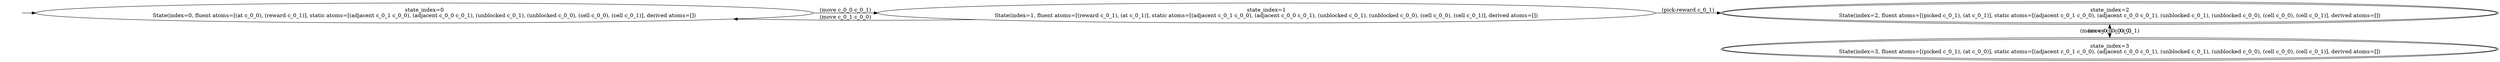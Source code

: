 digraph {
rankdir="LR"
s0[label="state_index=0
State(index=0, fluent atoms=[(at c_0_0), (reward c_0_1)], static atoms=[(adjacent c_0_1 c_0_0), (adjacent c_0_0 c_0_1), (unblocked c_0_1), (unblocked c_0_0), (cell c_0_0), (cell c_0_1)], derived atoms=[])
"]
s1[label="state_index=1
State(index=1, fluent atoms=[(reward c_0_1), (at c_0_1)], static atoms=[(adjacent c_0_1 c_0_0), (adjacent c_0_0 c_0_1), (unblocked c_0_1), (unblocked c_0_0), (cell c_0_0), (cell c_0_1)], derived atoms=[])
"]
s2[peripheries=2,label="state_index=2
State(index=2, fluent atoms=[(picked c_0_1), (at c_0_1)], static atoms=[(adjacent c_0_1 c_0_0), (adjacent c_0_0 c_0_1), (unblocked c_0_1), (unblocked c_0_0), (cell c_0_0), (cell c_0_1)], derived atoms=[])
"]
s3[peripheries=2,label="state_index=3
State(index=3, fluent atoms=[(picked c_0_1), (at c_0_0)], static atoms=[(adjacent c_0_1 c_0_0), (adjacent c_0_0 c_0_1), (unblocked c_0_1), (unblocked c_0_0), (cell c_0_0), (cell c_0_1)], derived atoms=[])
"]
Dangling [ label = "", style = invis ]
{ rank = same; Dangling }
Dangling -> s0
{ rank = same; s0}
{ rank = same; s1}
{ rank = same; s2,s3}
s0->s1 [label="(move c_0_0 c_0_1)
"]
s1->s0 [label="(move c_0_1 c_0_0)
"]
s1->s2 [label="(pick-reward c_0_1)
"]
s2->s3 [label="(move c_0_1 c_0_0)
"]
s3->s2 [label="(move c_0_0 c_0_1)
"]
}
